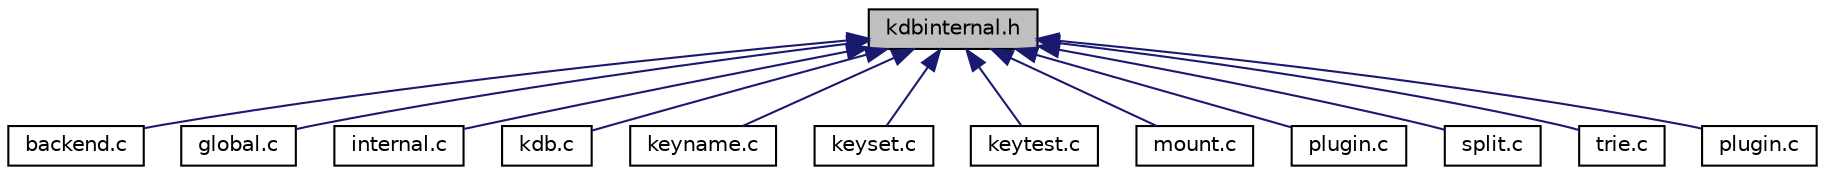 digraph "kdbinternal.h"
{
  edge [fontname="Helvetica",fontsize="10",labelfontname="Helvetica",labelfontsize="10"];
  node [fontname="Helvetica",fontsize="10",shape=record];
  Node25 [label="kdbinternal.h",height=0.2,width=0.4,color="black", fillcolor="grey75", style="filled", fontcolor="black"];
  Node25 -> Node26 [dir="back",color="midnightblue",fontsize="10",style="solid",fontname="Helvetica"];
  Node26 [label="backend.c",height=0.2,width=0.4,color="black", fillcolor="white", style="filled",URL="$backend_8c.html",tooltip="Everything related to a backend. "];
  Node25 -> Node27 [dir="back",color="midnightblue",fontsize="10",style="solid",fontname="Helvetica"];
  Node27 [label="global.c",height=0.2,width=0.4,color="black", fillcolor="white", style="filled",URL="$global_8c.html",tooltip="Helpers for global plugins. "];
  Node25 -> Node28 [dir="back",color="midnightblue",fontsize="10",style="solid",fontname="Helvetica"];
  Node28 [label="internal.c",height=0.2,width=0.4,color="black", fillcolor="white", style="filled",URL="$internal_8c.html",tooltip="Internal methods for Elektra. "];
  Node25 -> Node29 [dir="back",color="midnightblue",fontsize="10",style="solid",fontname="Helvetica"];
  Node29 [label="kdb.c",height=0.2,width=0.4,color="black", fillcolor="white", style="filled",URL="$kdb_8c.html",tooltip="Low level functions for access the Key Database. "];
  Node25 -> Node30 [dir="back",color="midnightblue",fontsize="10",style="solid",fontname="Helvetica"];
  Node30 [label="keyname.c",height=0.2,width=0.4,color="black", fillcolor="white", style="filled",URL="$elektra_2keyname_8c.html",tooltip="Methods for Key name manipulation. "];
  Node25 -> Node31 [dir="back",color="midnightblue",fontsize="10",style="solid",fontname="Helvetica"];
  Node31 [label="keyset.c",height=0.2,width=0.4,color="black", fillcolor="white", style="filled",URL="$keyset_8c.html",tooltip="Methods for key sets. "];
  Node25 -> Node32 [dir="back",color="midnightblue",fontsize="10",style="solid",fontname="Helvetica"];
  Node32 [label="keytest.c",height=0.2,width=0.4,color="black", fillcolor="white", style="filled",URL="$keytest_8c.html",tooltip="Methods for making tests. "];
  Node25 -> Node33 [dir="back",color="midnightblue",fontsize="10",style="solid",fontname="Helvetica"];
  Node33 [label="mount.c",height=0.2,width=0.4,color="black", fillcolor="white", style="filled",URL="$mount_8c.html",tooltip="Internals of mount functionality. "];
  Node25 -> Node34 [dir="back",color="midnightblue",fontsize="10",style="solid",fontname="Helvetica"];
  Node34 [label="plugin.c",height=0.2,width=0.4,color="black", fillcolor="white", style="filled",URL="$elektra_2plugin_8c.html",tooltip="Interna of plugin functionality. "];
  Node25 -> Node35 [dir="back",color="midnightblue",fontsize="10",style="solid",fontname="Helvetica"];
  Node35 [label="split.c",height=0.2,width=0.4,color="black", fillcolor="white", style="filled",URL="$split_8c.html",tooltip="Interna of splitting functionality. "];
  Node25 -> Node36 [dir="back",color="midnightblue",fontsize="10",style="solid",fontname="Helvetica"];
  Node36 [label="trie.c",height=0.2,width=0.4,color="black", fillcolor="white", style="filled",URL="$trie_8c.html",tooltip="Interna of trie functionality. "];
  Node25 -> Node37 [dir="back",color="midnightblue",fontsize="10",style="solid",fontname="Helvetica"];
  Node37 [label="plugin.c",height=0.2,width=0.4,color="black", fillcolor="white", style="filled",URL="$plugin_2plugin_8c.html",tooltip="Access plugin handle. "];
}
